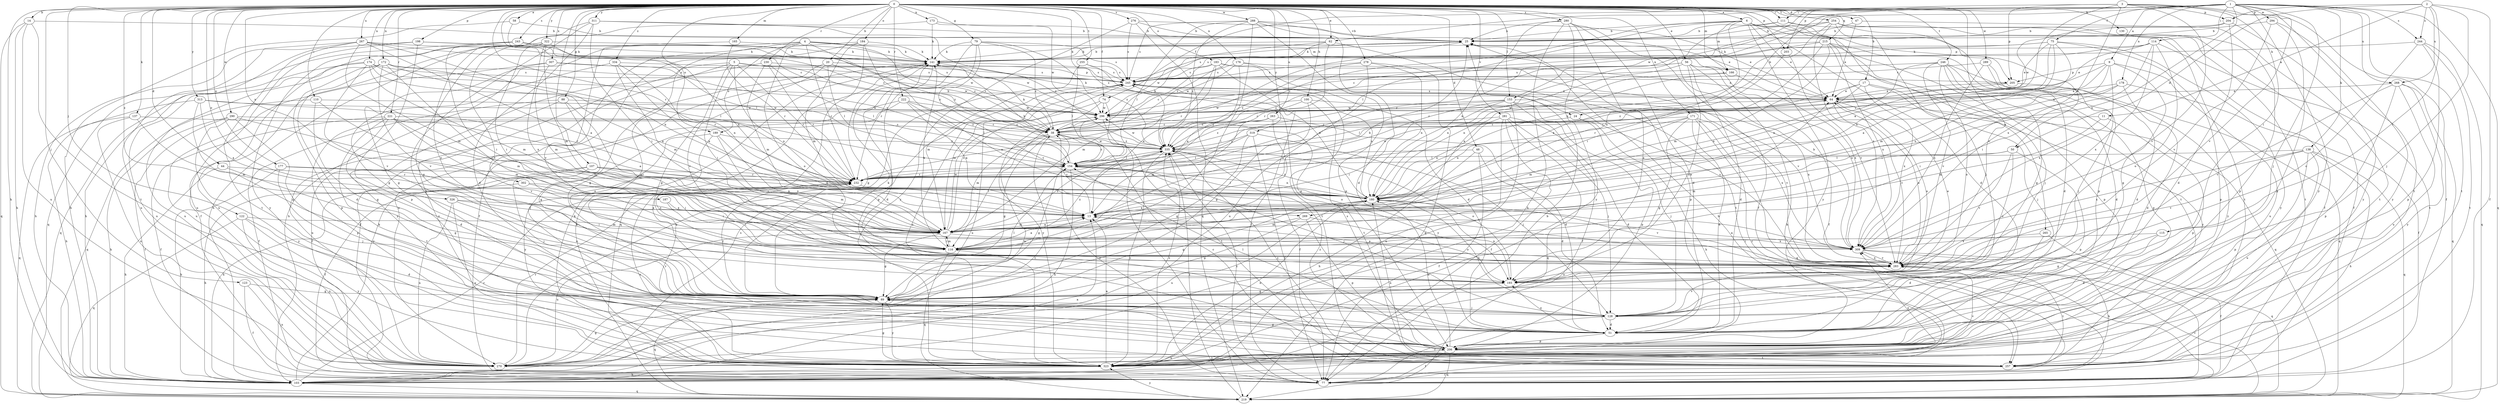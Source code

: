 strict digraph  {
0;
1;
2;
3;
4;
5;
6;
9;
11;
13;
14;
17;
20;
24;
25;
38;
44;
47;
48;
50;
51;
56;
58;
62;
64;
74;
75;
77;
79;
88;
89;
100;
103;
107;
110;
111;
114;
115;
116;
122;
123;
128;
130;
137;
138;
141;
153;
154;
165;
166;
167;
171;
172;
173;
174;
176;
177;
178;
180;
183;
184;
187;
189;
193;
198;
203;
204;
205;
206;
215;
219;
221;
222;
230;
232;
243;
244;
245;
246;
254;
255;
257;
263;
265;
267;
268;
269;
270;
276;
278;
280;
281;
283;
288;
289;
290;
294;
296;
302;
307;
309;
311;
313;
319;
322;
323;
326;
334;
335;
0 -> 6  [label=a];
0 -> 14  [label=b];
0 -> 17  [label=b];
0 -> 20  [label=b];
0 -> 38  [label=c];
0 -> 44  [label=d];
0 -> 47  [label=d];
0 -> 48  [label=d];
0 -> 56  [label=e];
0 -> 58  [label=e];
0 -> 62  [label=e];
0 -> 74  [label=f];
0 -> 79  [label=g];
0 -> 88  [label=g];
0 -> 100  [label=h];
0 -> 103  [label=h];
0 -> 107  [label=i];
0 -> 110  [label=i];
0 -> 111  [label=i];
0 -> 122  [label=j];
0 -> 123  [label=j];
0 -> 130  [label=k];
0 -> 137  [label=k];
0 -> 153  [label=l];
0 -> 165  [label=m];
0 -> 166  [label=m];
0 -> 171  [label=n];
0 -> 172  [label=n];
0 -> 173  [label=n];
0 -> 174  [label=n];
0 -> 176  [label=n];
0 -> 177  [label=n];
0 -> 183  [label=o];
0 -> 184  [label=o];
0 -> 187  [label=o];
0 -> 189  [label=o];
0 -> 198  [label=p];
0 -> 203  [label=p];
0 -> 215  [label=q];
0 -> 221  [label=r];
0 -> 222  [label=r];
0 -> 230  [label=r];
0 -> 232  [label=r];
0 -> 243  [label=s];
0 -> 246  [label=t];
0 -> 254  [label=t];
0 -> 255  [label=t];
0 -> 263  [label=u];
0 -> 265  [label=u];
0 -> 267  [label=u];
0 -> 276  [label=v];
0 -> 278  [label=v];
0 -> 280  [label=v];
0 -> 281  [label=v];
0 -> 283  [label=v];
0 -> 288  [label=w];
0 -> 289  [label=w];
0 -> 290  [label=w];
0 -> 302  [label=x];
0 -> 307  [label=x];
0 -> 311  [label=y];
0 -> 313  [label=y];
0 -> 319  [label=y];
0 -> 322  [label=y];
0 -> 326  [label=z];
0 -> 334  [label=z];
0 -> 335  [label=z];
1 -> 9  [label=a];
1 -> 24  [label=b];
1 -> 74  [label=f];
1 -> 75  [label=f];
1 -> 111  [label=i];
1 -> 114  [label=i];
1 -> 128  [label=j];
1 -> 138  [label=k];
1 -> 153  [label=l];
1 -> 178  [label=n];
1 -> 180  [label=n];
1 -> 203  [label=p];
1 -> 219  [label=q];
1 -> 244  [label=s];
1 -> 257  [label=t];
1 -> 268  [label=u];
1 -> 283  [label=v];
1 -> 294  [label=w];
1 -> 296  [label=w];
1 -> 323  [label=y];
2 -> 11  [label=a];
2 -> 50  [label=d];
2 -> 77  [label=f];
2 -> 115  [label=i];
2 -> 128  [label=j];
2 -> 204  [label=p];
2 -> 244  [label=s];
2 -> 268  [label=u];
3 -> 13  [label=a];
3 -> 62  [label=e];
3 -> 77  [label=f];
3 -> 115  [label=i];
3 -> 204  [label=p];
3 -> 205  [label=p];
3 -> 257  [label=t];
3 -> 283  [label=v];
3 -> 309  [label=x];
4 -> 38  [label=c];
4 -> 89  [label=g];
4 -> 103  [label=h];
4 -> 141  [label=k];
4 -> 166  [label=m];
4 -> 189  [label=o];
4 -> 193  [label=o];
4 -> 232  [label=r];
4 -> 335  [label=z];
5 -> 24  [label=b];
5 -> 77  [label=f];
5 -> 89  [label=g];
5 -> 116  [label=i];
5 -> 205  [label=p];
5 -> 232  [label=r];
5 -> 269  [label=u];
5 -> 323  [label=y];
6 -> 25  [label=b];
6 -> 50  [label=d];
6 -> 51  [label=d];
6 -> 64  [label=e];
6 -> 116  [label=i];
6 -> 154  [label=l];
6 -> 166  [label=m];
6 -> 205  [label=p];
6 -> 257  [label=t];
6 -> 323  [label=y];
6 -> 335  [label=z];
9 -> 89  [label=g];
9 -> 116  [label=i];
9 -> 205  [label=p];
9 -> 269  [label=u];
9 -> 270  [label=u];
9 -> 309  [label=x];
9 -> 335  [label=z];
11 -> 38  [label=c];
11 -> 167  [label=m];
11 -> 206  [label=p];
13 -> 25  [label=b];
13 -> 38  [label=c];
13 -> 167  [label=m];
14 -> 25  [label=b];
14 -> 103  [label=h];
14 -> 219  [label=q];
14 -> 257  [label=t];
14 -> 270  [label=u];
17 -> 64  [label=e];
17 -> 128  [label=j];
17 -> 180  [label=n];
17 -> 309  [label=x];
17 -> 323  [label=y];
17 -> 335  [label=z];
20 -> 89  [label=g];
20 -> 154  [label=l];
20 -> 245  [label=s];
20 -> 283  [label=v];
20 -> 296  [label=w];
24 -> 38  [label=c];
24 -> 103  [label=h];
24 -> 128  [label=j];
25 -> 141  [label=k];
25 -> 206  [label=p];
25 -> 232  [label=r];
38 -> 25  [label=b];
38 -> 89  [label=g];
38 -> 116  [label=i];
38 -> 141  [label=k];
38 -> 167  [label=m];
38 -> 335  [label=z];
44 -> 89  [label=g];
44 -> 103  [label=h];
44 -> 232  [label=r];
47 -> 25  [label=b];
47 -> 64  [label=e];
47 -> 257  [label=t];
48 -> 51  [label=d];
48 -> 77  [label=f];
48 -> 103  [label=h];
48 -> 154  [label=l];
50 -> 154  [label=l];
50 -> 167  [label=m];
50 -> 193  [label=o];
50 -> 206  [label=p];
50 -> 283  [label=v];
51 -> 154  [label=l];
51 -> 193  [label=o];
51 -> 206  [label=p];
56 -> 51  [label=d];
56 -> 77  [label=f];
56 -> 103  [label=h];
56 -> 180  [label=n];
56 -> 193  [label=o];
56 -> 245  [label=s];
56 -> 309  [label=x];
56 -> 335  [label=z];
58 -> 25  [label=b];
58 -> 38  [label=c];
58 -> 103  [label=h];
62 -> 38  [label=c];
62 -> 141  [label=k];
62 -> 232  [label=r];
62 -> 257  [label=t];
62 -> 296  [label=w];
64 -> 141  [label=k];
64 -> 154  [label=l];
64 -> 193  [label=o];
64 -> 219  [label=q];
64 -> 245  [label=s];
64 -> 283  [label=v];
64 -> 296  [label=w];
74 -> 77  [label=f];
74 -> 270  [label=u];
74 -> 296  [label=w];
74 -> 323  [label=y];
75 -> 13  [label=a];
75 -> 64  [label=e];
75 -> 141  [label=k];
75 -> 167  [label=m];
75 -> 180  [label=n];
75 -> 206  [label=p];
75 -> 245  [label=s];
75 -> 323  [label=y];
77 -> 25  [label=b];
77 -> 38  [label=c];
77 -> 141  [label=k];
77 -> 335  [label=z];
79 -> 38  [label=c];
79 -> 141  [label=k];
79 -> 206  [label=p];
79 -> 232  [label=r];
79 -> 245  [label=s];
79 -> 283  [label=v];
79 -> 335  [label=z];
88 -> 77  [label=f];
88 -> 89  [label=g];
88 -> 193  [label=o];
88 -> 270  [label=u];
88 -> 296  [label=w];
89 -> 128  [label=j];
89 -> 141  [label=k];
89 -> 154  [label=l];
89 -> 219  [label=q];
89 -> 232  [label=r];
89 -> 323  [label=y];
100 -> 89  [label=g];
100 -> 257  [label=t];
100 -> 283  [label=v];
100 -> 296  [label=w];
100 -> 335  [label=z];
103 -> 13  [label=a];
103 -> 25  [label=b];
103 -> 38  [label=c];
103 -> 141  [label=k];
103 -> 219  [label=q];
103 -> 232  [label=r];
103 -> 245  [label=s];
107 -> 77  [label=f];
107 -> 103  [label=h];
107 -> 128  [label=j];
107 -> 167  [label=m];
107 -> 180  [label=n];
107 -> 232  [label=r];
110 -> 89  [label=g];
110 -> 167  [label=m];
110 -> 219  [label=q];
110 -> 296  [label=w];
111 -> 25  [label=b];
111 -> 77  [label=f];
111 -> 232  [label=r];
111 -> 257  [label=t];
114 -> 64  [label=e];
114 -> 116  [label=i];
114 -> 141  [label=k];
114 -> 193  [label=o];
114 -> 245  [label=s];
114 -> 257  [label=t];
114 -> 309  [label=x];
115 -> 51  [label=d];
115 -> 89  [label=g];
115 -> 116  [label=i];
116 -> 13  [label=a];
116 -> 64  [label=e];
116 -> 141  [label=k];
116 -> 167  [label=m];
116 -> 219  [label=q];
116 -> 323  [label=y];
116 -> 335  [label=z];
122 -> 51  [label=d];
122 -> 167  [label=m];
122 -> 219  [label=q];
122 -> 270  [label=u];
122 -> 323  [label=y];
123 -> 77  [label=f];
123 -> 89  [label=g];
123 -> 270  [label=u];
128 -> 51  [label=d];
128 -> 77  [label=f];
128 -> 180  [label=n];
128 -> 283  [label=v];
130 -> 206  [label=p];
137 -> 38  [label=c];
137 -> 167  [label=m];
137 -> 219  [label=q];
137 -> 270  [label=u];
138 -> 103  [label=h];
138 -> 154  [label=l];
138 -> 206  [label=p];
138 -> 219  [label=q];
138 -> 270  [label=u];
138 -> 283  [label=v];
138 -> 309  [label=x];
141 -> 25  [label=b];
141 -> 51  [label=d];
141 -> 89  [label=g];
141 -> 245  [label=s];
153 -> 13  [label=a];
153 -> 38  [label=c];
153 -> 77  [label=f];
153 -> 116  [label=i];
153 -> 206  [label=p];
153 -> 296  [label=w];
153 -> 309  [label=x];
153 -> 323  [label=y];
154 -> 38  [label=c];
154 -> 89  [label=g];
154 -> 103  [label=h];
154 -> 128  [label=j];
154 -> 141  [label=k];
154 -> 180  [label=n];
154 -> 232  [label=r];
154 -> 296  [label=w];
165 -> 141  [label=k];
165 -> 232  [label=r];
165 -> 283  [label=v];
166 -> 13  [label=a];
166 -> 180  [label=n];
166 -> 309  [label=x];
167 -> 13  [label=a];
167 -> 89  [label=g];
167 -> 116  [label=i];
167 -> 245  [label=s];
167 -> 270  [label=u];
167 -> 296  [label=w];
167 -> 309  [label=x];
167 -> 335  [label=z];
171 -> 38  [label=c];
171 -> 51  [label=d];
171 -> 89  [label=g];
171 -> 167  [label=m];
171 -> 180  [label=n];
171 -> 219  [label=q];
171 -> 257  [label=t];
171 -> 309  [label=x];
172 -> 13  [label=a];
172 -> 51  [label=d];
172 -> 116  [label=i];
172 -> 206  [label=p];
172 -> 232  [label=r];
172 -> 245  [label=s];
172 -> 270  [label=u];
172 -> 283  [label=v];
173 -> 25  [label=b];
173 -> 141  [label=k];
173 -> 193  [label=o];
173 -> 296  [label=w];
174 -> 38  [label=c];
174 -> 154  [label=l];
174 -> 167  [label=m];
174 -> 219  [label=q];
174 -> 245  [label=s];
174 -> 270  [label=u];
174 -> 283  [label=v];
176 -> 13  [label=a];
176 -> 51  [label=d];
176 -> 245  [label=s];
176 -> 283  [label=v];
176 -> 296  [label=w];
177 -> 103  [label=h];
177 -> 116  [label=i];
177 -> 128  [label=j];
177 -> 232  [label=r];
178 -> 51  [label=d];
178 -> 64  [label=e];
178 -> 77  [label=f];
178 -> 116  [label=i];
178 -> 296  [label=w];
180 -> 13  [label=a];
180 -> 89  [label=g];
180 -> 154  [label=l];
180 -> 245  [label=s];
180 -> 270  [label=u];
180 -> 283  [label=v];
180 -> 335  [label=z];
183 -> 13  [label=a];
183 -> 38  [label=c];
183 -> 64  [label=e];
183 -> 77  [label=f];
183 -> 167  [label=m];
183 -> 245  [label=s];
183 -> 257  [label=t];
184 -> 77  [label=f];
184 -> 141  [label=k];
184 -> 167  [label=m];
184 -> 219  [label=q];
184 -> 270  [label=u];
184 -> 309  [label=x];
187 -> 13  [label=a];
187 -> 116  [label=i];
189 -> 116  [label=i];
189 -> 193  [label=o];
189 -> 309  [label=x];
189 -> 323  [label=y];
189 -> 335  [label=z];
193 -> 64  [label=e];
193 -> 89  [label=g];
193 -> 180  [label=n];
198 -> 103  [label=h];
198 -> 141  [label=k];
198 -> 154  [label=l];
198 -> 206  [label=p];
198 -> 270  [label=u];
203 -> 13  [label=a];
203 -> 283  [label=v];
204 -> 25  [label=b];
204 -> 51  [label=d];
204 -> 296  [label=w];
204 -> 323  [label=y];
205 -> 64  [label=e];
205 -> 219  [label=q];
205 -> 232  [label=r];
206 -> 77  [label=f];
206 -> 89  [label=g];
206 -> 180  [label=n];
206 -> 219  [label=q];
206 -> 232  [label=r];
206 -> 245  [label=s];
206 -> 257  [label=t];
206 -> 270  [label=u];
206 -> 323  [label=y];
206 -> 335  [label=z];
215 -> 51  [label=d];
215 -> 128  [label=j];
215 -> 141  [label=k];
215 -> 167  [label=m];
215 -> 180  [label=n];
215 -> 206  [label=p];
215 -> 232  [label=r];
215 -> 309  [label=x];
219 -> 283  [label=v];
219 -> 323  [label=y];
219 -> 335  [label=z];
221 -> 13  [label=a];
221 -> 38  [label=c];
221 -> 51  [label=d];
221 -> 77  [label=f];
221 -> 167  [label=m];
221 -> 257  [label=t];
221 -> 283  [label=v];
221 -> 323  [label=y];
222 -> 13  [label=a];
222 -> 77  [label=f];
222 -> 128  [label=j];
222 -> 154  [label=l];
222 -> 296  [label=w];
222 -> 335  [label=z];
230 -> 154  [label=l];
230 -> 167  [label=m];
230 -> 232  [label=r];
230 -> 245  [label=s];
230 -> 323  [label=y];
232 -> 64  [label=e];
232 -> 154  [label=l];
232 -> 180  [label=n];
243 -> 38  [label=c];
243 -> 116  [label=i];
243 -> 141  [label=k];
243 -> 219  [label=q];
243 -> 296  [label=w];
243 -> 323  [label=y];
244 -> 141  [label=k];
244 -> 193  [label=o];
244 -> 206  [label=p];
244 -> 219  [label=q];
244 -> 257  [label=t];
245 -> 64  [label=e];
245 -> 167  [label=m];
245 -> 270  [label=u];
245 -> 323  [label=y];
246 -> 51  [label=d];
246 -> 89  [label=g];
246 -> 180  [label=n];
246 -> 193  [label=o];
246 -> 206  [label=p];
246 -> 245  [label=s];
246 -> 283  [label=v];
246 -> 323  [label=y];
254 -> 25  [label=b];
254 -> 38  [label=c];
254 -> 77  [label=f];
254 -> 128  [label=j];
254 -> 180  [label=n];
254 -> 206  [label=p];
254 -> 257  [label=t];
254 -> 309  [label=x];
255 -> 154  [label=l];
255 -> 167  [label=m];
255 -> 180  [label=n];
255 -> 245  [label=s];
257 -> 38  [label=c];
257 -> 77  [label=f];
257 -> 180  [label=n];
257 -> 335  [label=z];
263 -> 38  [label=c];
263 -> 51  [label=d];
263 -> 77  [label=f];
263 -> 167  [label=m];
263 -> 335  [label=z];
265 -> 51  [label=d];
265 -> 219  [label=q];
265 -> 309  [label=x];
267 -> 13  [label=a];
267 -> 103  [label=h];
267 -> 141  [label=k];
267 -> 167  [label=m];
267 -> 180  [label=n];
267 -> 257  [label=t];
267 -> 270  [label=u];
267 -> 296  [label=w];
268 -> 64  [label=e];
268 -> 206  [label=p];
268 -> 219  [label=q];
268 -> 270  [label=u];
268 -> 283  [label=v];
268 -> 323  [label=y];
269 -> 89  [label=g];
269 -> 167  [label=m];
269 -> 193  [label=o];
269 -> 206  [label=p];
270 -> 89  [label=g];
270 -> 232  [label=r];
270 -> 296  [label=w];
276 -> 25  [label=b];
276 -> 64  [label=e];
276 -> 219  [label=q];
276 -> 245  [label=s];
276 -> 323  [label=y];
278 -> 180  [label=n];
278 -> 219  [label=q];
278 -> 245  [label=s];
278 -> 270  [label=u];
278 -> 335  [label=z];
280 -> 25  [label=b];
280 -> 51  [label=d];
280 -> 77  [label=f];
280 -> 103  [label=h];
280 -> 180  [label=n];
280 -> 193  [label=o];
280 -> 323  [label=y];
281 -> 38  [label=c];
281 -> 51  [label=d];
281 -> 77  [label=f];
281 -> 128  [label=j];
281 -> 180  [label=n];
281 -> 219  [label=q];
281 -> 270  [label=u];
283 -> 13  [label=a];
283 -> 64  [label=e];
283 -> 193  [label=o];
283 -> 245  [label=s];
283 -> 257  [label=t];
283 -> 309  [label=x];
288 -> 25  [label=b];
288 -> 51  [label=d];
288 -> 64  [label=e];
288 -> 116  [label=i];
288 -> 154  [label=l];
288 -> 206  [label=p];
288 -> 245  [label=s];
288 -> 335  [label=z];
289 -> 51  [label=d];
289 -> 128  [label=j];
289 -> 245  [label=s];
289 -> 309  [label=x];
290 -> 38  [label=c];
290 -> 77  [label=f];
290 -> 103  [label=h];
290 -> 167  [label=m];
290 -> 206  [label=p];
290 -> 323  [label=y];
294 -> 25  [label=b];
294 -> 206  [label=p];
294 -> 283  [label=v];
294 -> 323  [label=y];
296 -> 38  [label=c];
296 -> 193  [label=o];
296 -> 257  [label=t];
302 -> 103  [label=h];
302 -> 116  [label=i];
302 -> 180  [label=n];
307 -> 89  [label=g];
307 -> 167  [label=m];
307 -> 245  [label=s];
307 -> 270  [label=u];
307 -> 335  [label=z];
309 -> 13  [label=a];
309 -> 25  [label=b];
309 -> 77  [label=f];
309 -> 103  [label=h];
309 -> 283  [label=v];
311 -> 25  [label=b];
311 -> 51  [label=d];
311 -> 103  [label=h];
311 -> 116  [label=i];
311 -> 206  [label=p];
311 -> 335  [label=z];
313 -> 13  [label=a];
313 -> 89  [label=g];
313 -> 103  [label=h];
313 -> 232  [label=r];
313 -> 296  [label=w];
319 -> 77  [label=f];
319 -> 89  [label=g];
319 -> 128  [label=j];
319 -> 232  [label=r];
319 -> 335  [label=z];
322 -> 77  [label=f];
322 -> 89  [label=g];
322 -> 116  [label=i];
322 -> 141  [label=k];
322 -> 167  [label=m];
322 -> 180  [label=n];
322 -> 270  [label=u];
322 -> 283  [label=v];
322 -> 309  [label=x];
323 -> 13  [label=a];
323 -> 89  [label=g];
323 -> 103  [label=h];
323 -> 141  [label=k];
323 -> 180  [label=n];
323 -> 232  [label=r];
323 -> 283  [label=v];
323 -> 309  [label=x];
323 -> 335  [label=z];
326 -> 13  [label=a];
326 -> 116  [label=i];
326 -> 193  [label=o];
326 -> 270  [label=u];
326 -> 323  [label=y];
334 -> 13  [label=a];
334 -> 89  [label=g];
334 -> 167  [label=m];
334 -> 180  [label=n];
334 -> 245  [label=s];
335 -> 154  [label=l];
335 -> 193  [label=o];
335 -> 296  [label=w];
335 -> 323  [label=y];
}
